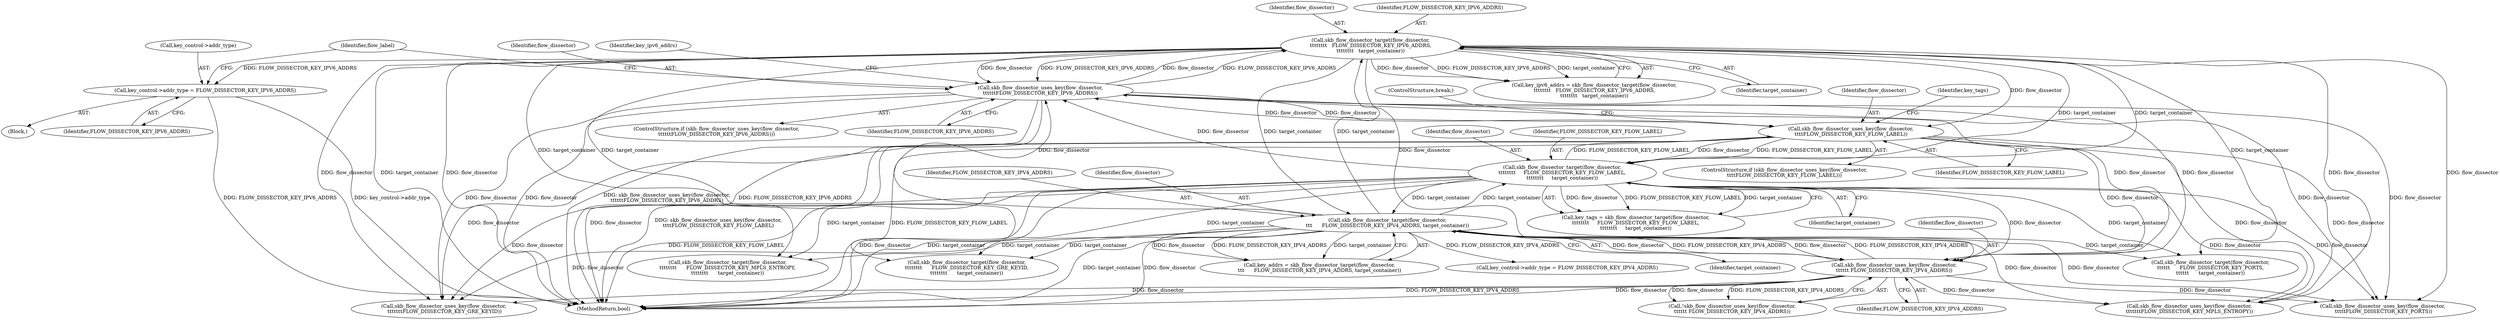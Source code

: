 digraph "0_linux_a6e544b0a88b53114bfa5a57e21b7be7a8dfc9d0@pointer" {
"1000313" [label="(Call,key_control->addr_type = FLOW_DISSECTOR_KEY_IPV6_ADDRS)"];
"1000300" [label="(Call,skb_flow_dissector_target(flow_dissector,\n\t\t\t\t\t\t\t\t   FLOW_DISSECTOR_KEY_IPV6_ADDRS,\n\t\t\t\t\t\t\t\t   target_container))"];
"1000293" [label="(Call,skb_flow_dissector_uses_key(flow_dissector,\n\t\t\t\t\t\tFLOW_DISSECTOR_KEY_IPV6_ADDRS))"];
"1000332" [label="(Call,skb_flow_dissector_target(flow_dissector,\n\t\t\t\t\t\t\t\t     FLOW_DISSECTOR_KEY_FLOW_LABEL,\n\t\t\t\t\t\t\t\t     target_container))"];
"1000326" [label="(Call,skb_flow_dissector_uses_key(flow_dissector,\n\t\t\t\tFLOW_DISSECTOR_KEY_FLOW_LABEL))"];
"1000239" [label="(Call,skb_flow_dissector_target(flow_dissector,\n\t\t\t      FLOW_DISSECTOR_KEY_IPV4_ADDRS, target_container))"];
"1000233" [label="(Call,skb_flow_dissector_uses_key(flow_dissector,\n\t\t\t\t\t\t FLOW_DISSECTOR_KEY_IPV4_ADDRS))"];
"1000301" [label="(Identifier,flow_dissector)"];
"1000241" [label="(Identifier,FLOW_DISSECTOR_KEY_IPV4_ADDRS)"];
"1000646" [label="(Call,skb_flow_dissector_uses_key(flow_dissector,\n \t\t\t\t\t\t\tFLOW_DISSECTOR_KEY_GRE_KEYID))"];
"1000342" [label="(ControlStructure,break;)"];
"1000330" [label="(Call,key_tags = skb_flow_dissector_target(flow_dissector,\n\t\t\t\t\t\t\t\t     FLOW_DISSECTOR_KEY_FLOW_LABEL,\n\t\t\t\t\t\t\t\t     target_container))"];
"1000313" [label="(Call,key_control->addr_type = FLOW_DISSECTOR_KEY_IPV6_ADDRS)"];
"1000233" [label="(Call,skb_flow_dissector_uses_key(flow_dissector,\n\t\t\t\t\t\t FLOW_DISSECTOR_KEY_IPV4_ADDRS))"];
"1000294" [label="(Identifier,flow_dissector)"];
"1000790" [label="(Call,skb_flow_dissector_uses_key(flow_dissector,\n \t\t\t\t\tFLOW_DISSECTOR_KEY_PORTS))"];
"1000296" [label="(Block,)"];
"1000317" [label="(Identifier,FLOW_DISSECTOR_KEY_IPV6_ADDRS)"];
"1000812" [label="(MethodReturn,bool)"];
"1000239" [label="(Call,skb_flow_dissector_target(flow_dissector,\n\t\t\t      FLOW_DISSECTOR_KEY_IPV4_ADDRS, target_container))"];
"1000319" [label="(Identifier,flow_label)"];
"1000326" [label="(Call,skb_flow_dissector_uses_key(flow_dissector,\n\t\t\t\tFLOW_DISSECTOR_KEY_FLOW_LABEL))"];
"1000516" [label="(Call,skb_flow_dissector_uses_key(flow_dissector,\n\t\t\t\t\t\t\tFLOW_DISSECTOR_KEY_MPLS_ENTROPY))"];
"1000522" [label="(Call,skb_flow_dissector_target(flow_dissector,\n\t\t\t\t\t\t\t\t      FLOW_DISSECTOR_KEY_MPLS_ENTROPY,\n\t\t\t\t\t\t\t\t      target_container))"];
"1000292" [label="(ControlStructure,if (skb_flow_dissector_uses_key(flow_dissector,\n\t\t\t\t\t\tFLOW_DISSECTOR_KEY_IPV6_ADDRS)))"];
"1000335" [label="(Identifier,target_container)"];
"1000232" [label="(Call,!skb_flow_dissector_uses_key(flow_dissector,\n\t\t\t\t\t\t FLOW_DISSECTOR_KEY_IPV4_ADDRS))"];
"1000299" [label="(Identifier,key_ipv6_addrs)"];
"1000234" [label="(Identifier,flow_dissector)"];
"1000298" [label="(Call,key_ipv6_addrs = skb_flow_dissector_target(flow_dissector,\n\t\t\t\t\t\t\t\t   FLOW_DISSECTOR_KEY_IPV6_ADDRS,\n\t\t\t\t\t\t\t\t   target_container))"];
"1000303" [label="(Identifier,target_container)"];
"1000314" [label="(Call,key_control->addr_type)"];
"1000242" [label="(Identifier,target_container)"];
"1000325" [label="(ControlStructure,if (skb_flow_dissector_uses_key(flow_dissector,\n\t\t\t\tFLOW_DISSECTOR_KEY_FLOW_LABEL)))"];
"1000235" [label="(Identifier,FLOW_DISSECTOR_KEY_IPV4_ADDRS)"];
"1000334" [label="(Identifier,FLOW_DISSECTOR_KEY_FLOW_LABEL)"];
"1000652" [label="(Call,skb_flow_dissector_target(flow_dissector,\n\t\t\t\t\t\t\t\t      FLOW_DISSECTOR_KEY_GRE_KEYID,\n\t\t\t\t\t\t\t\t      target_container))"];
"1000237" [label="(Call,key_addrs = skb_flow_dissector_target(flow_dissector,\n\t\t\t      FLOW_DISSECTOR_KEY_IPV4_ADDRS, target_container))"];
"1000256" [label="(Call,key_control->addr_type = FLOW_DISSECTOR_KEY_IPV4_ADDRS)"];
"1000302" [label="(Identifier,FLOW_DISSECTOR_KEY_IPV6_ADDRS)"];
"1000328" [label="(Identifier,FLOW_DISSECTOR_KEY_FLOW_LABEL)"];
"1000240" [label="(Identifier,flow_dissector)"];
"1000300" [label="(Call,skb_flow_dissector_target(flow_dissector,\n\t\t\t\t\t\t\t\t   FLOW_DISSECTOR_KEY_IPV6_ADDRS,\n\t\t\t\t\t\t\t\t   target_container))"];
"1000796" [label="(Call,skb_flow_dissector_target(flow_dissector,\n\t\t\t\t\t\t      FLOW_DISSECTOR_KEY_PORTS,\n\t\t\t\t\t\t      target_container))"];
"1000293" [label="(Call,skb_flow_dissector_uses_key(flow_dissector,\n\t\t\t\t\t\tFLOW_DISSECTOR_KEY_IPV6_ADDRS))"];
"1000295" [label="(Identifier,FLOW_DISSECTOR_KEY_IPV6_ADDRS)"];
"1000327" [label="(Identifier,flow_dissector)"];
"1000331" [label="(Identifier,key_tags)"];
"1000332" [label="(Call,skb_flow_dissector_target(flow_dissector,\n\t\t\t\t\t\t\t\t     FLOW_DISSECTOR_KEY_FLOW_LABEL,\n\t\t\t\t\t\t\t\t     target_container))"];
"1000333" [label="(Identifier,flow_dissector)"];
"1000313" -> "1000296"  [label="AST: "];
"1000313" -> "1000317"  [label="CFG: "];
"1000314" -> "1000313"  [label="AST: "];
"1000317" -> "1000313"  [label="AST: "];
"1000319" -> "1000313"  [label="CFG: "];
"1000313" -> "1000812"  [label="DDG: key_control->addr_type"];
"1000313" -> "1000812"  [label="DDG: FLOW_DISSECTOR_KEY_IPV6_ADDRS"];
"1000300" -> "1000313"  [label="DDG: FLOW_DISSECTOR_KEY_IPV6_ADDRS"];
"1000300" -> "1000298"  [label="AST: "];
"1000300" -> "1000303"  [label="CFG: "];
"1000301" -> "1000300"  [label="AST: "];
"1000302" -> "1000300"  [label="AST: "];
"1000303" -> "1000300"  [label="AST: "];
"1000298" -> "1000300"  [label="CFG: "];
"1000300" -> "1000812"  [label="DDG: target_container"];
"1000300" -> "1000812"  [label="DDG: flow_dissector"];
"1000300" -> "1000233"  [label="DDG: flow_dissector"];
"1000300" -> "1000239"  [label="DDG: target_container"];
"1000300" -> "1000293"  [label="DDG: flow_dissector"];
"1000300" -> "1000293"  [label="DDG: FLOW_DISSECTOR_KEY_IPV6_ADDRS"];
"1000300" -> "1000298"  [label="DDG: flow_dissector"];
"1000300" -> "1000298"  [label="DDG: FLOW_DISSECTOR_KEY_IPV6_ADDRS"];
"1000300" -> "1000298"  [label="DDG: target_container"];
"1000293" -> "1000300"  [label="DDG: flow_dissector"];
"1000293" -> "1000300"  [label="DDG: FLOW_DISSECTOR_KEY_IPV6_ADDRS"];
"1000239" -> "1000300"  [label="DDG: target_container"];
"1000332" -> "1000300"  [label="DDG: target_container"];
"1000300" -> "1000326"  [label="DDG: flow_dissector"];
"1000300" -> "1000332"  [label="DDG: target_container"];
"1000300" -> "1000516"  [label="DDG: flow_dissector"];
"1000300" -> "1000522"  [label="DDG: target_container"];
"1000300" -> "1000646"  [label="DDG: flow_dissector"];
"1000300" -> "1000652"  [label="DDG: target_container"];
"1000300" -> "1000790"  [label="DDG: flow_dissector"];
"1000300" -> "1000796"  [label="DDG: target_container"];
"1000293" -> "1000292"  [label="AST: "];
"1000293" -> "1000295"  [label="CFG: "];
"1000294" -> "1000293"  [label="AST: "];
"1000295" -> "1000293"  [label="AST: "];
"1000299" -> "1000293"  [label="CFG: "];
"1000319" -> "1000293"  [label="CFG: "];
"1000293" -> "1000812"  [label="DDG: flow_dissector"];
"1000293" -> "1000812"  [label="DDG: skb_flow_dissector_uses_key(flow_dissector,\n\t\t\t\t\t\tFLOW_DISSECTOR_KEY_IPV6_ADDRS)"];
"1000293" -> "1000812"  [label="DDG: FLOW_DISSECTOR_KEY_IPV6_ADDRS"];
"1000293" -> "1000233"  [label="DDG: flow_dissector"];
"1000332" -> "1000293"  [label="DDG: flow_dissector"];
"1000239" -> "1000293"  [label="DDG: flow_dissector"];
"1000233" -> "1000293"  [label="DDG: flow_dissector"];
"1000326" -> "1000293"  [label="DDG: flow_dissector"];
"1000293" -> "1000326"  [label="DDG: flow_dissector"];
"1000293" -> "1000516"  [label="DDG: flow_dissector"];
"1000293" -> "1000646"  [label="DDG: flow_dissector"];
"1000293" -> "1000790"  [label="DDG: flow_dissector"];
"1000332" -> "1000330"  [label="AST: "];
"1000332" -> "1000335"  [label="CFG: "];
"1000333" -> "1000332"  [label="AST: "];
"1000334" -> "1000332"  [label="AST: "];
"1000335" -> "1000332"  [label="AST: "];
"1000330" -> "1000332"  [label="CFG: "];
"1000332" -> "1000812"  [label="DDG: FLOW_DISSECTOR_KEY_FLOW_LABEL"];
"1000332" -> "1000812"  [label="DDG: flow_dissector"];
"1000332" -> "1000812"  [label="DDG: target_container"];
"1000332" -> "1000233"  [label="DDG: flow_dissector"];
"1000332" -> "1000239"  [label="DDG: target_container"];
"1000332" -> "1000326"  [label="DDG: FLOW_DISSECTOR_KEY_FLOW_LABEL"];
"1000332" -> "1000330"  [label="DDG: flow_dissector"];
"1000332" -> "1000330"  [label="DDG: FLOW_DISSECTOR_KEY_FLOW_LABEL"];
"1000332" -> "1000330"  [label="DDG: target_container"];
"1000326" -> "1000332"  [label="DDG: flow_dissector"];
"1000326" -> "1000332"  [label="DDG: FLOW_DISSECTOR_KEY_FLOW_LABEL"];
"1000239" -> "1000332"  [label="DDG: target_container"];
"1000332" -> "1000516"  [label="DDG: flow_dissector"];
"1000332" -> "1000522"  [label="DDG: target_container"];
"1000332" -> "1000646"  [label="DDG: flow_dissector"];
"1000332" -> "1000652"  [label="DDG: target_container"];
"1000332" -> "1000790"  [label="DDG: flow_dissector"];
"1000332" -> "1000796"  [label="DDG: target_container"];
"1000326" -> "1000325"  [label="AST: "];
"1000326" -> "1000328"  [label="CFG: "];
"1000327" -> "1000326"  [label="AST: "];
"1000328" -> "1000326"  [label="AST: "];
"1000331" -> "1000326"  [label="CFG: "];
"1000342" -> "1000326"  [label="CFG: "];
"1000326" -> "1000812"  [label="DDG: skb_flow_dissector_uses_key(flow_dissector,\n\t\t\t\tFLOW_DISSECTOR_KEY_FLOW_LABEL)"];
"1000326" -> "1000812"  [label="DDG: FLOW_DISSECTOR_KEY_FLOW_LABEL"];
"1000326" -> "1000812"  [label="DDG: flow_dissector"];
"1000326" -> "1000233"  [label="DDG: flow_dissector"];
"1000326" -> "1000516"  [label="DDG: flow_dissector"];
"1000326" -> "1000646"  [label="DDG: flow_dissector"];
"1000326" -> "1000790"  [label="DDG: flow_dissector"];
"1000239" -> "1000237"  [label="AST: "];
"1000239" -> "1000242"  [label="CFG: "];
"1000240" -> "1000239"  [label="AST: "];
"1000241" -> "1000239"  [label="AST: "];
"1000242" -> "1000239"  [label="AST: "];
"1000237" -> "1000239"  [label="CFG: "];
"1000239" -> "1000812"  [label="DDG: flow_dissector"];
"1000239" -> "1000812"  [label="DDG: target_container"];
"1000239" -> "1000233"  [label="DDG: flow_dissector"];
"1000239" -> "1000233"  [label="DDG: FLOW_DISSECTOR_KEY_IPV4_ADDRS"];
"1000239" -> "1000237"  [label="DDG: flow_dissector"];
"1000239" -> "1000237"  [label="DDG: FLOW_DISSECTOR_KEY_IPV4_ADDRS"];
"1000239" -> "1000237"  [label="DDG: target_container"];
"1000233" -> "1000239"  [label="DDG: flow_dissector"];
"1000233" -> "1000239"  [label="DDG: FLOW_DISSECTOR_KEY_IPV4_ADDRS"];
"1000239" -> "1000256"  [label="DDG: FLOW_DISSECTOR_KEY_IPV4_ADDRS"];
"1000239" -> "1000516"  [label="DDG: flow_dissector"];
"1000239" -> "1000522"  [label="DDG: target_container"];
"1000239" -> "1000646"  [label="DDG: flow_dissector"];
"1000239" -> "1000652"  [label="DDG: target_container"];
"1000239" -> "1000790"  [label="DDG: flow_dissector"];
"1000239" -> "1000796"  [label="DDG: target_container"];
"1000233" -> "1000232"  [label="AST: "];
"1000233" -> "1000235"  [label="CFG: "];
"1000234" -> "1000233"  [label="AST: "];
"1000235" -> "1000233"  [label="AST: "];
"1000232" -> "1000233"  [label="CFG: "];
"1000233" -> "1000812"  [label="DDG: FLOW_DISSECTOR_KEY_IPV4_ADDRS"];
"1000233" -> "1000812"  [label="DDG: flow_dissector"];
"1000233" -> "1000232"  [label="DDG: flow_dissector"];
"1000233" -> "1000232"  [label="DDG: FLOW_DISSECTOR_KEY_IPV4_ADDRS"];
"1000233" -> "1000516"  [label="DDG: flow_dissector"];
"1000233" -> "1000646"  [label="DDG: flow_dissector"];
"1000233" -> "1000790"  [label="DDG: flow_dissector"];
}
